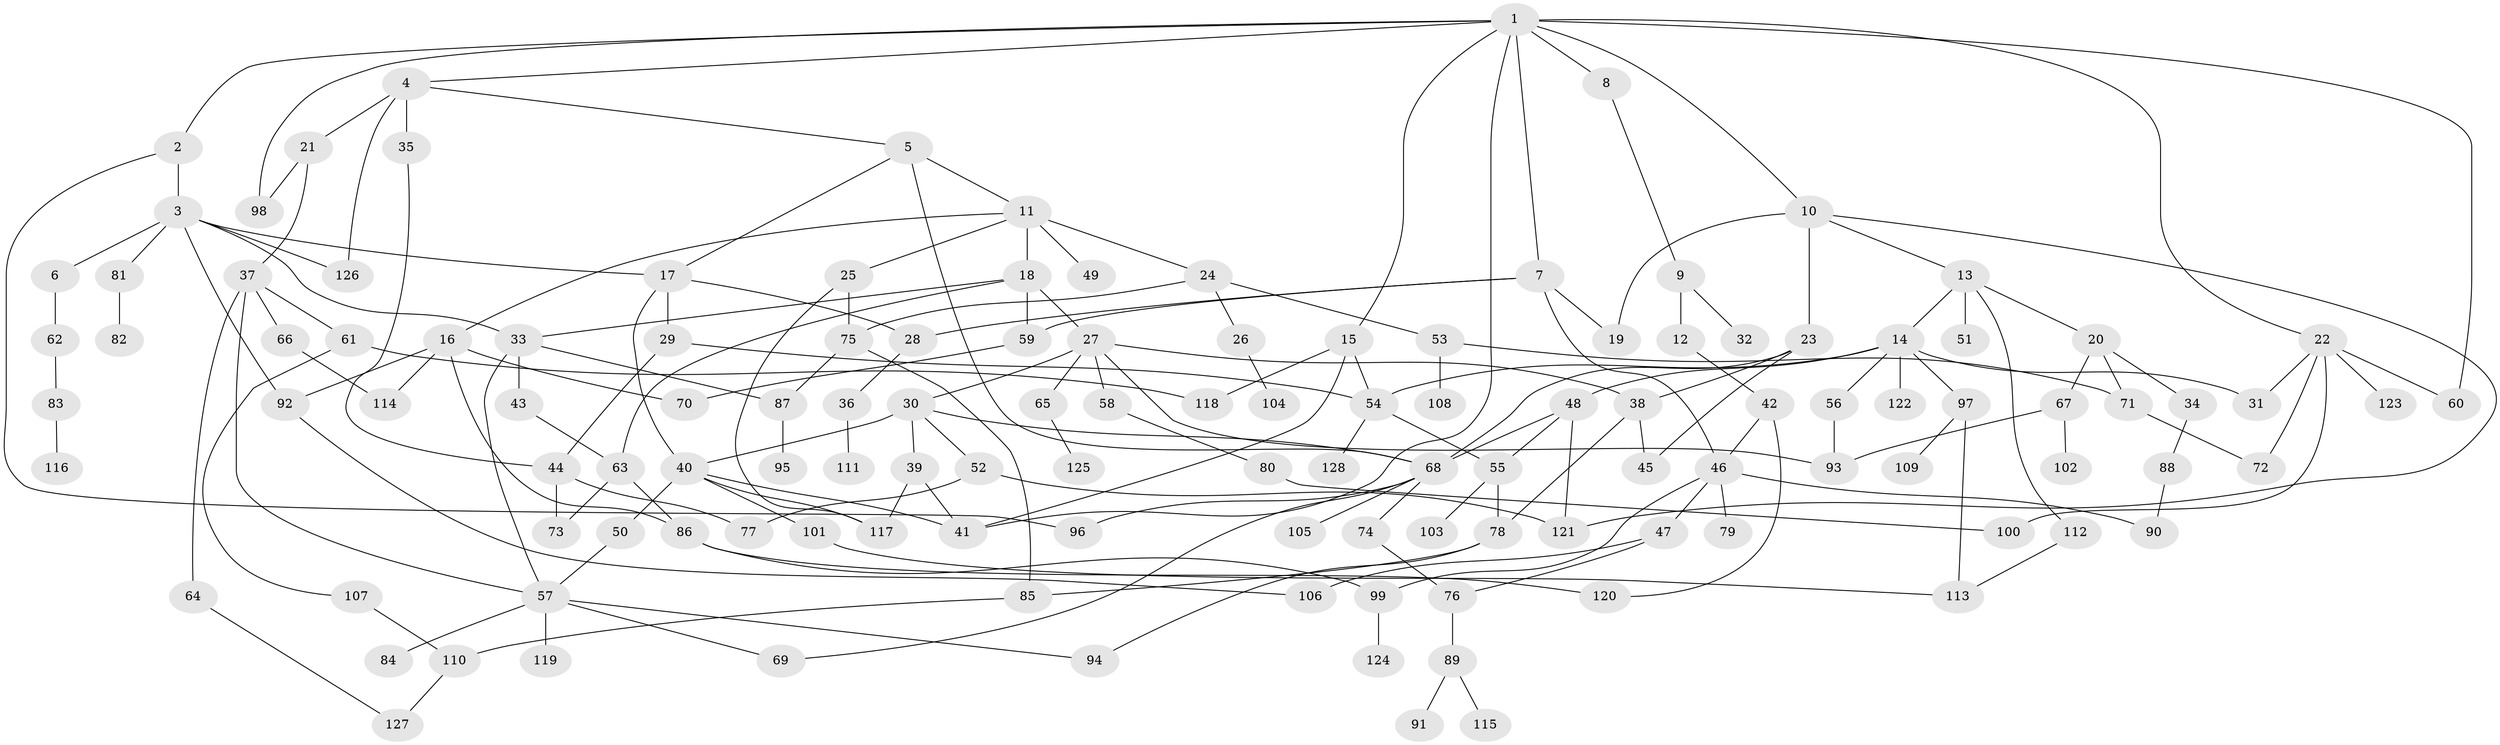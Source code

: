 // Generated by graph-tools (version 1.1) at 2025/10/02/27/25 16:10:54]
// undirected, 128 vertices, 185 edges
graph export_dot {
graph [start="1"]
  node [color=gray90,style=filled];
  1;
  2;
  3;
  4;
  5;
  6;
  7;
  8;
  9;
  10;
  11;
  12;
  13;
  14;
  15;
  16;
  17;
  18;
  19;
  20;
  21;
  22;
  23;
  24;
  25;
  26;
  27;
  28;
  29;
  30;
  31;
  32;
  33;
  34;
  35;
  36;
  37;
  38;
  39;
  40;
  41;
  42;
  43;
  44;
  45;
  46;
  47;
  48;
  49;
  50;
  51;
  52;
  53;
  54;
  55;
  56;
  57;
  58;
  59;
  60;
  61;
  62;
  63;
  64;
  65;
  66;
  67;
  68;
  69;
  70;
  71;
  72;
  73;
  74;
  75;
  76;
  77;
  78;
  79;
  80;
  81;
  82;
  83;
  84;
  85;
  86;
  87;
  88;
  89;
  90;
  91;
  92;
  93;
  94;
  95;
  96;
  97;
  98;
  99;
  100;
  101;
  102;
  103;
  104;
  105;
  106;
  107;
  108;
  109;
  110;
  111;
  112;
  113;
  114;
  115;
  116;
  117;
  118;
  119;
  120;
  121;
  122;
  123;
  124;
  125;
  126;
  127;
  128;
  1 -- 2;
  1 -- 4;
  1 -- 7;
  1 -- 8;
  1 -- 10;
  1 -- 15;
  1 -- 22;
  1 -- 60;
  1 -- 98;
  1 -- 41;
  2 -- 3;
  2 -- 96;
  3 -- 6;
  3 -- 33;
  3 -- 81;
  3 -- 126;
  3 -- 92;
  3 -- 17;
  4 -- 5;
  4 -- 21;
  4 -- 35;
  4 -- 126;
  5 -- 11;
  5 -- 17;
  5 -- 68;
  6 -- 62;
  7 -- 19;
  7 -- 46;
  7 -- 59;
  7 -- 28;
  8 -- 9;
  9 -- 12;
  9 -- 32;
  10 -- 13;
  10 -- 23;
  10 -- 19;
  10 -- 121;
  11 -- 16;
  11 -- 18;
  11 -- 24;
  11 -- 25;
  11 -- 49;
  12 -- 42;
  13 -- 14;
  13 -- 20;
  13 -- 51;
  13 -- 112;
  14 -- 31;
  14 -- 48;
  14 -- 56;
  14 -- 97;
  14 -- 122;
  14 -- 54;
  15 -- 41;
  15 -- 54;
  15 -- 118;
  16 -- 92;
  16 -- 114;
  16 -- 86;
  16 -- 70;
  17 -- 28;
  17 -- 29;
  17 -- 40;
  18 -- 27;
  18 -- 59;
  18 -- 63;
  18 -- 33;
  20 -- 34;
  20 -- 67;
  20 -- 71;
  21 -- 37;
  21 -- 98;
  22 -- 72;
  22 -- 100;
  22 -- 123;
  22 -- 60;
  22 -- 31;
  23 -- 38;
  23 -- 45;
  23 -- 68;
  24 -- 26;
  24 -- 53;
  24 -- 75;
  25 -- 117;
  25 -- 75;
  26 -- 104;
  27 -- 30;
  27 -- 38;
  27 -- 58;
  27 -- 65;
  27 -- 93;
  28 -- 36;
  29 -- 44;
  29 -- 54;
  30 -- 39;
  30 -- 40;
  30 -- 52;
  30 -- 68;
  33 -- 43;
  33 -- 57;
  33 -- 87;
  34 -- 88;
  35 -- 44;
  36 -- 111;
  37 -- 61;
  37 -- 64;
  37 -- 66;
  37 -- 57;
  38 -- 45;
  38 -- 78;
  39 -- 117;
  39 -- 41;
  40 -- 50;
  40 -- 101;
  40 -- 117;
  40 -- 41;
  42 -- 120;
  42 -- 46;
  43 -- 63;
  44 -- 77;
  44 -- 73;
  46 -- 47;
  46 -- 79;
  46 -- 90;
  46 -- 99;
  47 -- 76;
  47 -- 106;
  48 -- 68;
  48 -- 121;
  48 -- 55;
  50 -- 57;
  52 -- 121;
  52 -- 77;
  53 -- 71;
  53 -- 108;
  54 -- 55;
  54 -- 128;
  55 -- 78;
  55 -- 103;
  56 -- 93;
  57 -- 69;
  57 -- 84;
  57 -- 119;
  57 -- 94;
  58 -- 80;
  59 -- 70;
  61 -- 107;
  61 -- 118;
  62 -- 83;
  63 -- 73;
  63 -- 86;
  64 -- 127;
  65 -- 125;
  66 -- 114;
  67 -- 102;
  67 -- 93;
  68 -- 74;
  68 -- 96;
  68 -- 105;
  68 -- 69;
  71 -- 72;
  74 -- 76;
  75 -- 87;
  75 -- 85;
  76 -- 89;
  78 -- 85;
  78 -- 94;
  80 -- 100;
  81 -- 82;
  83 -- 116;
  85 -- 110;
  86 -- 120;
  86 -- 99;
  87 -- 95;
  88 -- 90;
  89 -- 91;
  89 -- 115;
  92 -- 106;
  97 -- 109;
  97 -- 113;
  99 -- 124;
  101 -- 113;
  107 -- 110;
  110 -- 127;
  112 -- 113;
}
